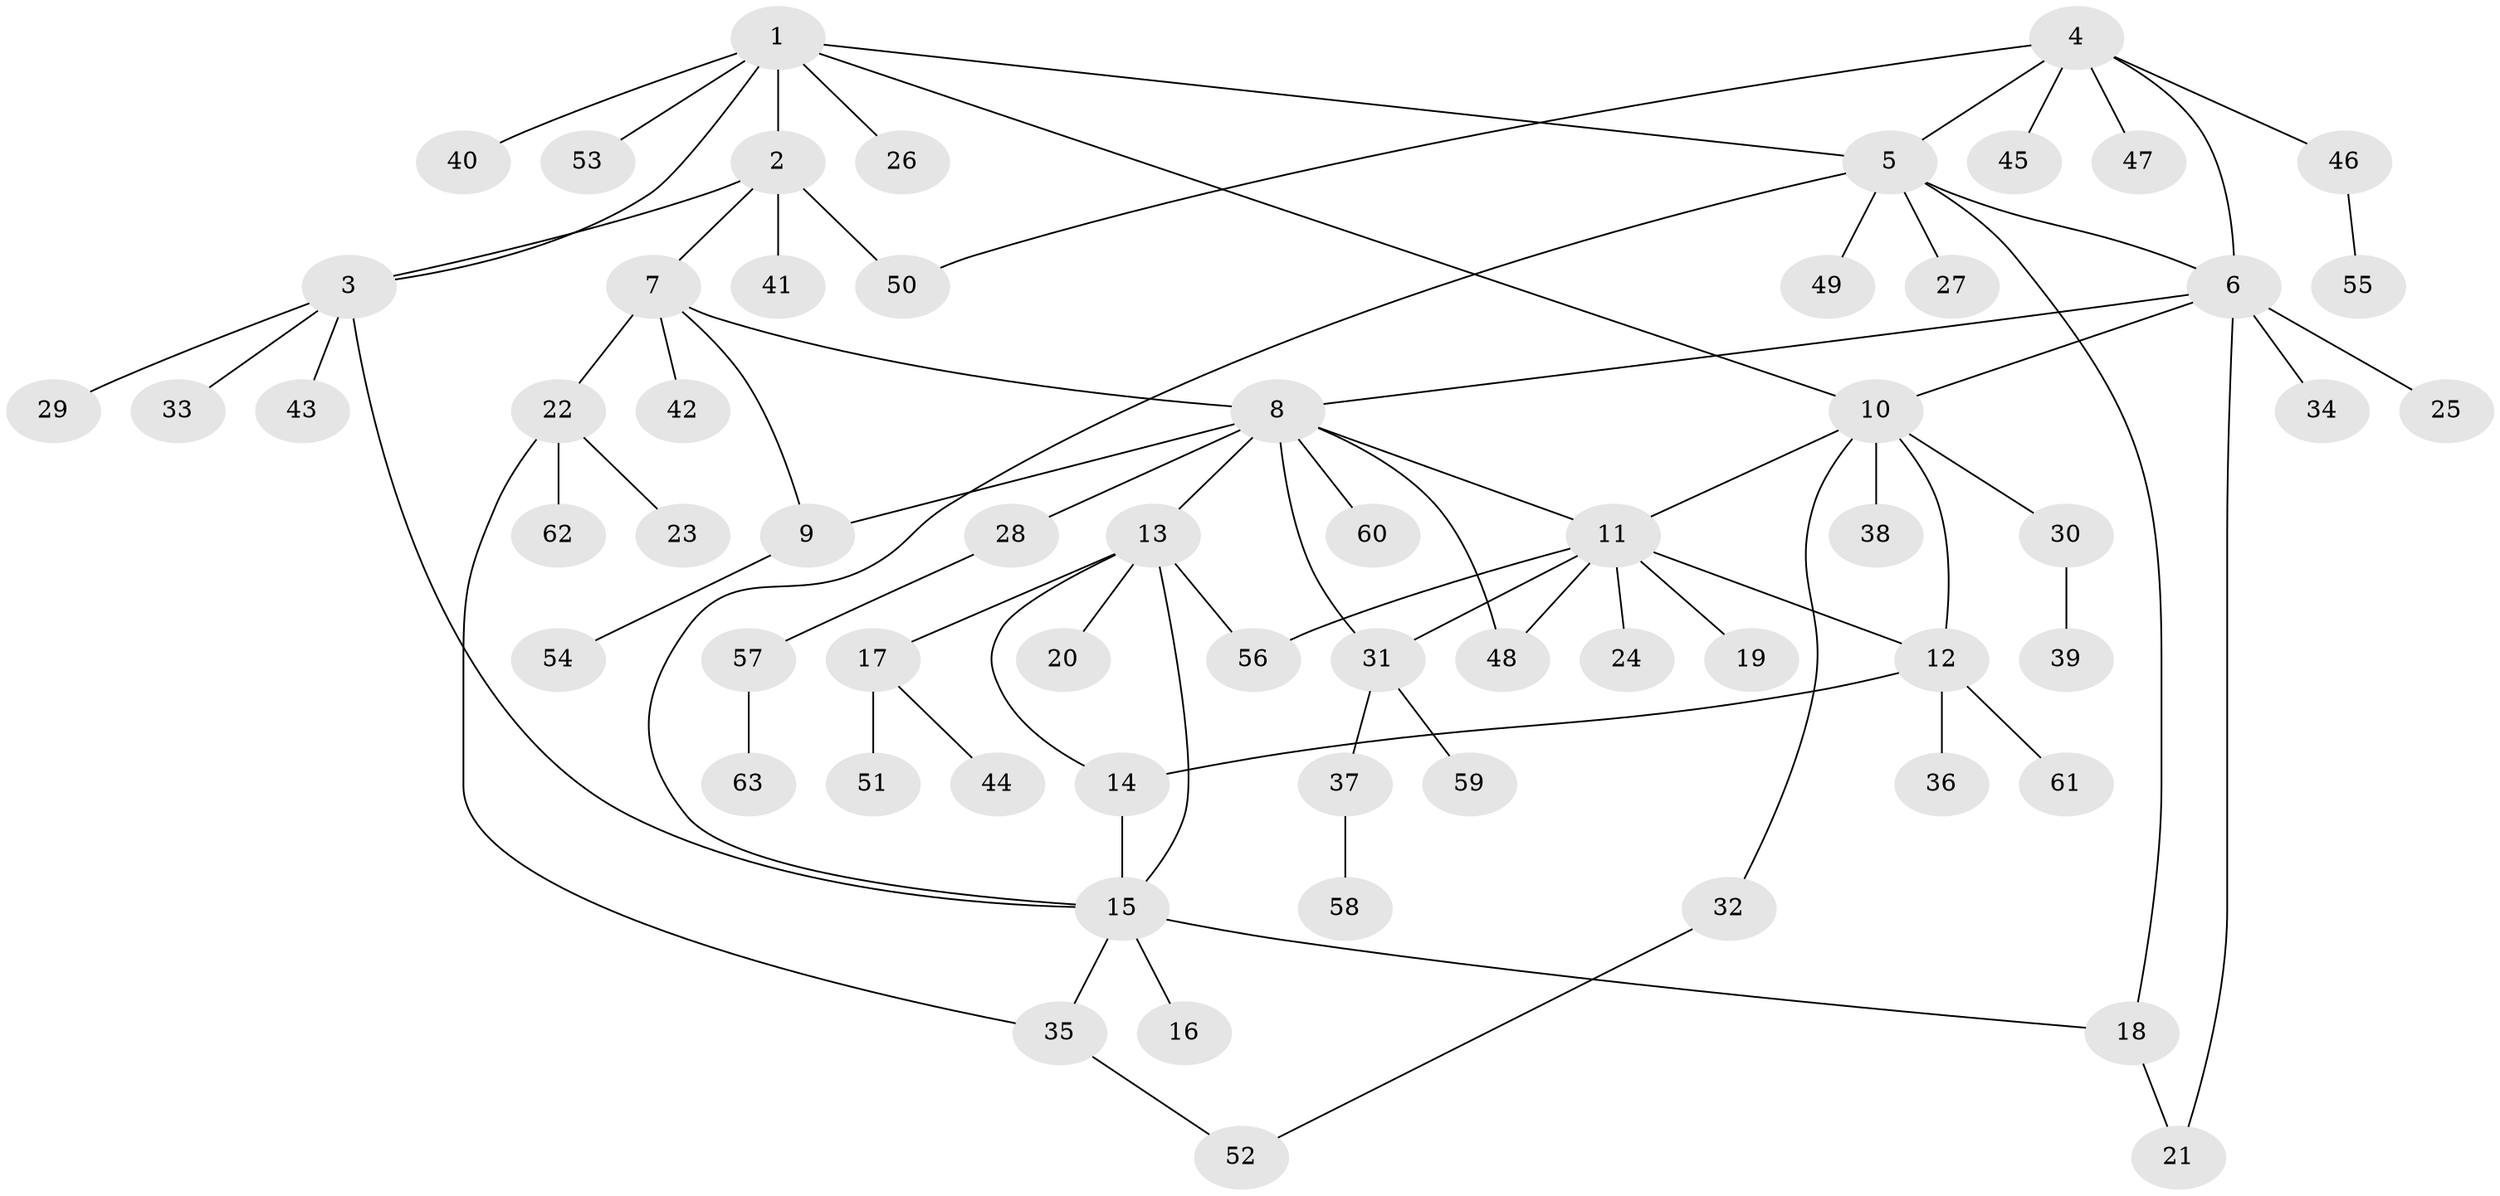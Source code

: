 // Generated by graph-tools (version 1.1) at 2025/37/03/09/25 02:37:15]
// undirected, 63 vertices, 81 edges
graph export_dot {
graph [start="1"]
  node [color=gray90,style=filled];
  1;
  2;
  3;
  4;
  5;
  6;
  7;
  8;
  9;
  10;
  11;
  12;
  13;
  14;
  15;
  16;
  17;
  18;
  19;
  20;
  21;
  22;
  23;
  24;
  25;
  26;
  27;
  28;
  29;
  30;
  31;
  32;
  33;
  34;
  35;
  36;
  37;
  38;
  39;
  40;
  41;
  42;
  43;
  44;
  45;
  46;
  47;
  48;
  49;
  50;
  51;
  52;
  53;
  54;
  55;
  56;
  57;
  58;
  59;
  60;
  61;
  62;
  63;
  1 -- 2;
  1 -- 3;
  1 -- 5;
  1 -- 10;
  1 -- 26;
  1 -- 40;
  1 -- 53;
  2 -- 3;
  2 -- 7;
  2 -- 41;
  2 -- 50;
  3 -- 15;
  3 -- 29;
  3 -- 33;
  3 -- 43;
  4 -- 5;
  4 -- 6;
  4 -- 45;
  4 -- 46;
  4 -- 47;
  4 -- 50;
  5 -- 6;
  5 -- 15;
  5 -- 18;
  5 -- 27;
  5 -- 49;
  6 -- 8;
  6 -- 10;
  6 -- 21;
  6 -- 25;
  6 -- 34;
  7 -- 8;
  7 -- 9;
  7 -- 22;
  7 -- 42;
  8 -- 9;
  8 -- 11;
  8 -- 13;
  8 -- 28;
  8 -- 31;
  8 -- 48;
  8 -- 60;
  9 -- 54;
  10 -- 11;
  10 -- 12;
  10 -- 30;
  10 -- 32;
  10 -- 38;
  11 -- 12;
  11 -- 19;
  11 -- 24;
  11 -- 31;
  11 -- 48;
  11 -- 56;
  12 -- 14;
  12 -- 36;
  12 -- 61;
  13 -- 14;
  13 -- 15;
  13 -- 17;
  13 -- 20;
  13 -- 56;
  14 -- 15;
  15 -- 16;
  15 -- 18;
  15 -- 35;
  17 -- 44;
  17 -- 51;
  18 -- 21;
  22 -- 23;
  22 -- 35;
  22 -- 62;
  28 -- 57;
  30 -- 39;
  31 -- 37;
  31 -- 59;
  32 -- 52;
  35 -- 52;
  37 -- 58;
  46 -- 55;
  57 -- 63;
}
